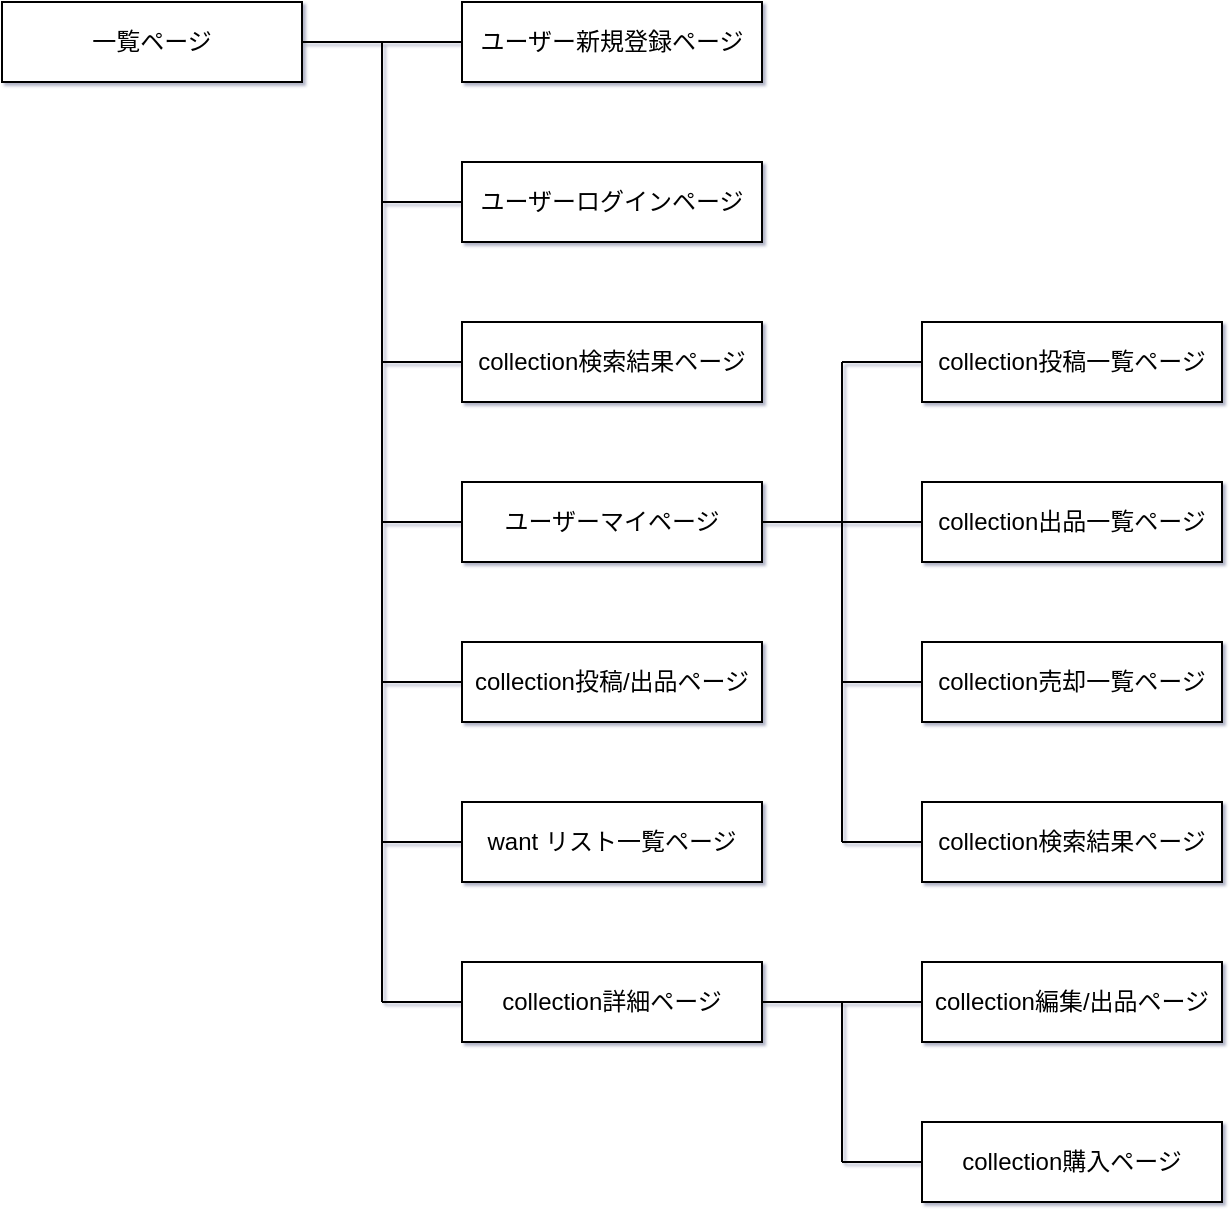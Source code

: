 <mxfile>
    <diagram id="67H5aKEsAVtxWrB7YjC2" name="ページ1">
        <mxGraphModel dx="1073" dy="739" grid="0" gridSize="10" guides="1" tooltips="1" connect="0" arrows="1" fold="1" page="1" pageScale="1" pageWidth="827" pageHeight="1169" background="#FFFFFF" math="0" shadow="1">
            <root>
                <mxCell id="0"/>
                <mxCell id="1" parent="0"/>
                <mxCell id="8" style="edgeStyle=none;html=1;exitX=1;exitY=0.5;exitDx=0;exitDy=0;entryX=0;entryY=0.5;entryDx=0;entryDy=0;endArrow=none;endFill=0;strokeColor=#000000;" parent="1" source="2" target="3" edge="1">
                    <mxGeometry relative="1" as="geometry"/>
                </mxCell>
                <mxCell id="2" value="一覧ページ" style="whiteSpace=wrap;html=1;align=center;fontColor=#000000;strokeColor=#000000;fillColor=#FFFFFF;" parent="1" vertex="1">
                    <mxGeometry x="90" y="160" width="150" height="40" as="geometry"/>
                </mxCell>
                <mxCell id="3" value="ユーザー新規登録ページ" style="whiteSpace=wrap;html=1;align=center;fontColor=#000000;strokeColor=#000000;fillColor=#FFFFFF;" parent="1" vertex="1">
                    <mxGeometry x="320" y="160" width="150" height="40" as="geometry"/>
                </mxCell>
                <mxCell id="13" style="edgeStyle=none;html=1;exitX=0;exitY=0.5;exitDx=0;exitDy=0;endArrow=none;endFill=0;strokeColor=#000000;" parent="1" source="4" edge="1">
                    <mxGeometry relative="1" as="geometry">
                        <mxPoint x="280" y="260" as="targetPoint"/>
                    </mxGeometry>
                </mxCell>
                <mxCell id="4" value="ユーザーログインページ" style="whiteSpace=wrap;html=1;align=center;fontColor=#000000;strokeColor=#000000;fillColor=#FFFFFF;" parent="1" vertex="1">
                    <mxGeometry x="320" y="240" width="150" height="40" as="geometry"/>
                </mxCell>
                <mxCell id="14" style="edgeStyle=none;html=1;exitX=0;exitY=0.5;exitDx=0;exitDy=0;endArrow=none;endFill=0;strokeColor=#000000;" parent="1" source="5" edge="1">
                    <mxGeometry relative="1" as="geometry">
                        <mxPoint x="280" y="420" as="targetPoint"/>
                    </mxGeometry>
                </mxCell>
                <mxCell id="17" style="edgeStyle=none;html=1;exitX=1;exitY=0.5;exitDx=0;exitDy=0;entryX=0;entryY=0.5;entryDx=0;entryDy=0;endArrow=none;endFill=0;strokeColor=#000000;" parent="1" source="5" target="16" edge="1">
                    <mxGeometry relative="1" as="geometry"/>
                </mxCell>
                <mxCell id="5" value="ユーザーマイページ" style="whiteSpace=wrap;html=1;align=center;fontColor=#000000;strokeColor=#000000;fillColor=#FFFFFF;" parent="1" vertex="1">
                    <mxGeometry x="320" y="400" width="150" height="40" as="geometry"/>
                </mxCell>
                <mxCell id="15" style="edgeStyle=none;html=1;exitX=0;exitY=0.5;exitDx=0;exitDy=0;endArrow=none;endFill=0;strokeColor=#000000;" parent="1" source="6" edge="1">
                    <mxGeometry relative="1" as="geometry">
                        <mxPoint x="280" y="500" as="targetPoint"/>
                    </mxGeometry>
                </mxCell>
                <mxCell id="6" value="collection投稿/出品ページ" style="whiteSpace=wrap;html=1;align=center;fontColor=#000000;strokeColor=#000000;fillColor=#FFFFFF;" parent="1" vertex="1">
                    <mxGeometry x="320" y="480" width="150" height="40" as="geometry"/>
                </mxCell>
                <mxCell id="9" style="edgeStyle=none;html=1;exitX=0;exitY=0.5;exitDx=0;exitDy=0;endArrow=none;endFill=0;strokeColor=#000000;" parent="1" source="7" edge="1">
                    <mxGeometry relative="1" as="geometry">
                        <mxPoint x="280" y="660" as="targetPoint"/>
                    </mxGeometry>
                </mxCell>
                <mxCell id="23" style="edgeStyle=none;html=1;exitX=1;exitY=0.5;exitDx=0;exitDy=0;entryX=0;entryY=0.5;entryDx=0;entryDy=0;endArrow=none;endFill=0;strokeColor=#000000;" parent="1" source="7" target="22" edge="1">
                    <mxGeometry relative="1" as="geometry"/>
                </mxCell>
                <mxCell id="7" value="collection詳細ページ" style="whiteSpace=wrap;html=1;align=center;fontColor=#000000;strokeColor=#000000;fillColor=#FFFFFF;" parent="1" vertex="1">
                    <mxGeometry x="320" y="640" width="150" height="40" as="geometry"/>
                </mxCell>
                <mxCell id="12" value="" style="endArrow=none;html=1;rounded=0;strokeColor=#000000;" parent="1" edge="1">
                    <mxGeometry relative="1" as="geometry">
                        <mxPoint x="280" y="180" as="sourcePoint"/>
                        <mxPoint x="280" y="660" as="targetPoint"/>
                    </mxGeometry>
                </mxCell>
                <mxCell id="16" value="collection出品一覧ページ" style="whiteSpace=wrap;html=1;align=center;fontColor=#000000;strokeColor=#000000;fillColor=#FFFFFF;" parent="1" vertex="1">
                    <mxGeometry x="550" y="400" width="150" height="40" as="geometry"/>
                </mxCell>
                <mxCell id="20" style="edgeStyle=none;html=1;exitX=0;exitY=0.5;exitDx=0;exitDy=0;endArrow=none;endFill=0;strokeColor=#000000;" parent="1" source="19" edge="1">
                    <mxGeometry relative="1" as="geometry">
                        <mxPoint x="510" y="500" as="targetPoint"/>
                    </mxGeometry>
                </mxCell>
                <mxCell id="19" value="collection売却一覧ページ" style="whiteSpace=wrap;html=1;align=center;fontColor=#000000;strokeColor=#000000;fillColor=#FFFFFF;" parent="1" vertex="1">
                    <mxGeometry x="550" y="480" width="150" height="40" as="geometry"/>
                </mxCell>
                <mxCell id="21" value="" style="endArrow=none;html=1;rounded=0;strokeColor=#000000;" parent="1" edge="1">
                    <mxGeometry relative="1" as="geometry">
                        <mxPoint x="510" y="420" as="sourcePoint"/>
                        <mxPoint x="510" y="580" as="targetPoint"/>
                    </mxGeometry>
                </mxCell>
                <mxCell id="22" value="collection編集/出品ページ" style="whiteSpace=wrap;html=1;align=center;fontColor=#000000;strokeColor=#000000;fillColor=#FFFFFF;" parent="1" vertex="1">
                    <mxGeometry x="550" y="640" width="150" height="40" as="geometry"/>
                </mxCell>
                <mxCell id="25" style="edgeStyle=none;html=1;exitX=0;exitY=0.5;exitDx=0;exitDy=0;endArrow=none;endFill=0;strokeColor=#000000;" parent="1" source="24" edge="1">
                    <mxGeometry relative="1" as="geometry">
                        <mxPoint x="510" y="740" as="targetPoint"/>
                    </mxGeometry>
                </mxCell>
                <mxCell id="24" value="collection購入ページ" style="whiteSpace=wrap;html=1;align=center;fontColor=#000000;strokeColor=#000000;fillColor=#FFFFFF;" parent="1" vertex="1">
                    <mxGeometry x="550" y="720" width="150" height="40" as="geometry"/>
                </mxCell>
                <mxCell id="26" value="" style="endArrow=none;html=1;rounded=0;strokeColor=#000000;" parent="1" edge="1">
                    <mxGeometry relative="1" as="geometry">
                        <mxPoint x="510" y="660" as="sourcePoint"/>
                        <mxPoint x="510" y="740" as="targetPoint"/>
                    </mxGeometry>
                </mxCell>
                <mxCell id="30" style="edgeStyle=none;html=1;exitX=0;exitY=0.5;exitDx=0;exitDy=0;endArrow=none;endFill=0;strokeColor=#000000;" edge="1" parent="1" source="29">
                    <mxGeometry relative="1" as="geometry">
                        <mxPoint x="280" y="580" as="targetPoint"/>
                    </mxGeometry>
                </mxCell>
                <mxCell id="29" value="want リスト一覧ページ" style="whiteSpace=wrap;html=1;align=center;fontColor=#000000;strokeColor=#000000;fillColor=#FFFFFF;" vertex="1" parent="1">
                    <mxGeometry x="320" y="560" width="150" height="40" as="geometry"/>
                </mxCell>
                <mxCell id="31" value="" style="endArrow=none;html=1;rounded=0;strokeColor=#000000;" edge="1" parent="1">
                    <mxGeometry relative="1" as="geometry">
                        <mxPoint x="510" y="340" as="sourcePoint"/>
                        <mxPoint x="510" y="420" as="targetPoint"/>
                    </mxGeometry>
                </mxCell>
                <mxCell id="33" style="edgeStyle=none;html=1;exitX=0;exitY=0.5;exitDx=0;exitDy=0;endArrow=none;endFill=0;strokeColor=#000000;" edge="1" parent="1" source="32">
                    <mxGeometry relative="1" as="geometry">
                        <mxPoint x="510" y="340" as="targetPoint"/>
                    </mxGeometry>
                </mxCell>
                <mxCell id="32" value="collection投稿一覧ページ" style="whiteSpace=wrap;html=1;align=center;fontColor=#000000;strokeColor=#000000;fillColor=#FFFFFF;" vertex="1" parent="1">
                    <mxGeometry x="550" y="320" width="150" height="40" as="geometry"/>
                </mxCell>
                <mxCell id="34" value="collection検索結果ページ" style="whiteSpace=wrap;html=1;align=center;fontColor=#000000;strokeColor=#000000;fillColor=#FFFFFF;" vertex="1" parent="1">
                    <mxGeometry x="320" y="320" width="150" height="40" as="geometry"/>
                </mxCell>
                <mxCell id="35" style="edgeStyle=none;html=1;exitX=0;exitY=0.5;exitDx=0;exitDy=0;endArrow=none;endFill=0;strokeColor=#000000;" edge="1" source="34" parent="1">
                    <mxGeometry relative="1" as="geometry">
                        <mxPoint x="280" y="340" as="targetPoint"/>
                    </mxGeometry>
                </mxCell>
                <mxCell id="37" style="edgeStyle=none;html=1;exitX=0;exitY=0.5;exitDx=0;exitDy=0;endArrow=none;endFill=0;strokeColor=#000000;" edge="1" parent="1" source="36">
                    <mxGeometry relative="1" as="geometry">
                        <mxPoint x="510" y="580" as="targetPoint"/>
                    </mxGeometry>
                </mxCell>
                <mxCell id="36" value="collection検索結果ページ" style="whiteSpace=wrap;html=1;align=center;fontColor=#000000;strokeColor=#000000;fillColor=#FFFFFF;" vertex="1" parent="1">
                    <mxGeometry x="550" y="560" width="150" height="40" as="geometry"/>
                </mxCell>
            </root>
        </mxGraphModel>
    </diagram>
</mxfile>